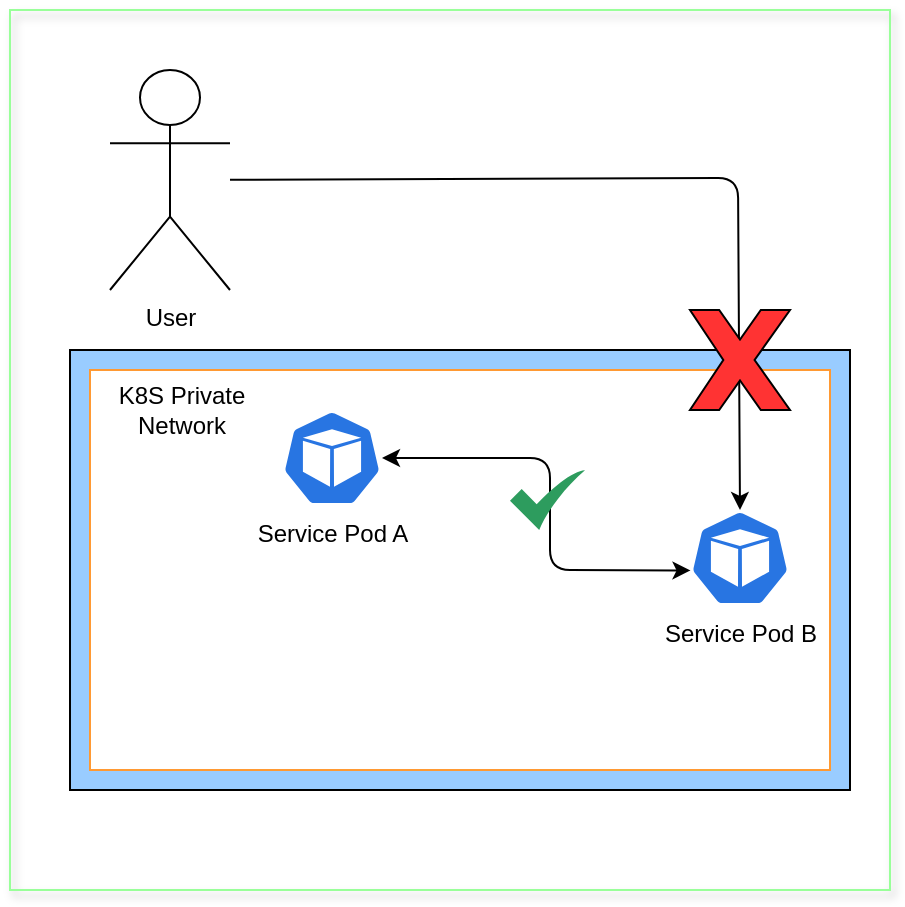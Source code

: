 <mxfile>
    <diagram id="ssy-QuHlSGV0z1Yl7wNJ" name="Page-1">
        <mxGraphModel dx="1388" dy="1149" grid="1" gridSize="10" guides="1" tooltips="1" connect="1" arrows="1" fold="1" page="1" pageScale="1" pageWidth="850" pageHeight="1100" math="0" shadow="0">
            <root>
                <mxCell id="0"/>
                <mxCell id="1" parent="0"/>
                <mxCell id="23" value="" style="whiteSpace=wrap;html=1;aspect=fixed;shadow=1;strokeColor=#99FF99;fillColor=none;" parent="1" vertex="1">
                    <mxGeometry x="220" y="30" width="440" height="440" as="geometry"/>
                </mxCell>
                <mxCell id="2" value="" style="rounded=0;whiteSpace=wrap;html=1;fillColor=#99CCFF;" parent="1" vertex="1">
                    <mxGeometry x="250" y="200" width="390" height="220" as="geometry"/>
                </mxCell>
                <mxCell id="9" value="" style="rounded=0;whiteSpace=wrap;html=1;strokeColor=#FF9933;" parent="1" vertex="1">
                    <mxGeometry x="260" y="210" width="370" height="200" as="geometry"/>
                </mxCell>
                <mxCell id="13" style="edgeStyle=none;html=1;entryX=0.5;entryY=0;entryDx=0;entryDy=0;entryPerimeter=0;" parent="1" source="3" target="7" edge="1">
                    <mxGeometry relative="1" as="geometry">
                        <mxPoint x="328" y="109" as="sourcePoint"/>
                        <mxPoint x="584" y="274" as="targetPoint"/>
                        <Array as="points">
                            <mxPoint x="584" y="114"/>
                        </Array>
                    </mxGeometry>
                </mxCell>
                <mxCell id="3" value="User" style="shape=umlActor;verticalLabelPosition=bottom;verticalAlign=top;html=1;outlineConnect=0;" parent="1" vertex="1">
                    <mxGeometry x="270" y="60" width="60" height="110" as="geometry"/>
                </mxCell>
                <mxCell id="4" value="" style="verticalLabelPosition=bottom;verticalAlign=top;html=1;shape=mxgraph.basic.x;fillColor=#FF3333;" parent="1" vertex="1">
                    <mxGeometry x="560" y="180" width="50" height="50" as="geometry"/>
                </mxCell>
                <mxCell id="5" value="" style="shape=image;verticalLabelPosition=bottom;labelBackgroundColor=default;verticalAlign=top;aspect=fixed;imageAspect=0;image=https://www.vectorlogo.zone/logos/kubernetes/kubernetes-ar21.png;" parent="1" vertex="1">
                    <mxGeometry x="270" y="310" width="180" height="90" as="geometry"/>
                </mxCell>
                <mxCell id="7" value="Service Pod B" style="sketch=0;html=1;dashed=0;whitespace=wrap;fillColor=#2875E2;strokeColor=#ffffff;points=[[0.005,0.63,0],[0.1,0.2,0],[0.9,0.2,0],[0.5,0,0],[0.995,0.63,0],[0.72,0.99,0],[0.5,1,0],[0.28,0.99,0]];verticalLabelPosition=bottom;align=center;verticalAlign=top;shape=mxgraph.kubernetes.icon;prIcon=pod" parent="1" vertex="1">
                    <mxGeometry x="560" y="280" width="50" height="48" as="geometry"/>
                </mxCell>
                <mxCell id="10" value="K8S Private Network" style="text;html=1;strokeColor=none;fillColor=none;align=center;verticalAlign=middle;whiteSpace=wrap;rounded=0;" parent="1" vertex="1">
                    <mxGeometry x="256" y="215" width="100" height="30" as="geometry"/>
                </mxCell>
                <mxCell id="17" style="edgeStyle=none;html=1;entryX=0.005;entryY=0.63;entryDx=0;entryDy=0;entryPerimeter=0;startArrow=classic;startFill=1;" parent="1" source="16" target="7" edge="1">
                    <mxGeometry relative="1" as="geometry">
                        <Array as="points">
                            <mxPoint x="490" y="254"/>
                            <mxPoint x="490" y="310"/>
                        </Array>
                    </mxGeometry>
                </mxCell>
                <mxCell id="16" value="Service Pod A" style="sketch=0;html=1;dashed=0;whitespace=wrap;fillColor=#2875E2;strokeColor=#ffffff;points=[[0.005,0.63,0],[0.1,0.2,0],[0.9,0.2,0],[0.5,0,0],[0.995,0.63,0],[0.72,0.99,0],[0.5,1,0],[0.28,0.99,0]];verticalLabelPosition=bottom;align=center;verticalAlign=top;shape=mxgraph.kubernetes.icon;prIcon=pod" parent="1" vertex="1">
                    <mxGeometry x="356" y="230" width="50" height="48" as="geometry"/>
                </mxCell>
                <mxCell id="18" value="" style="sketch=0;html=1;aspect=fixed;strokeColor=none;shadow=0;align=center;verticalAlign=top;fillColor=#2D9C5E;shape=mxgraph.gcp2.check" parent="1" vertex="1">
                    <mxGeometry x="470" y="260" width="37.5" height="30" as="geometry"/>
                </mxCell>
            </root>
        </mxGraphModel>
    </diagram>
</mxfile>